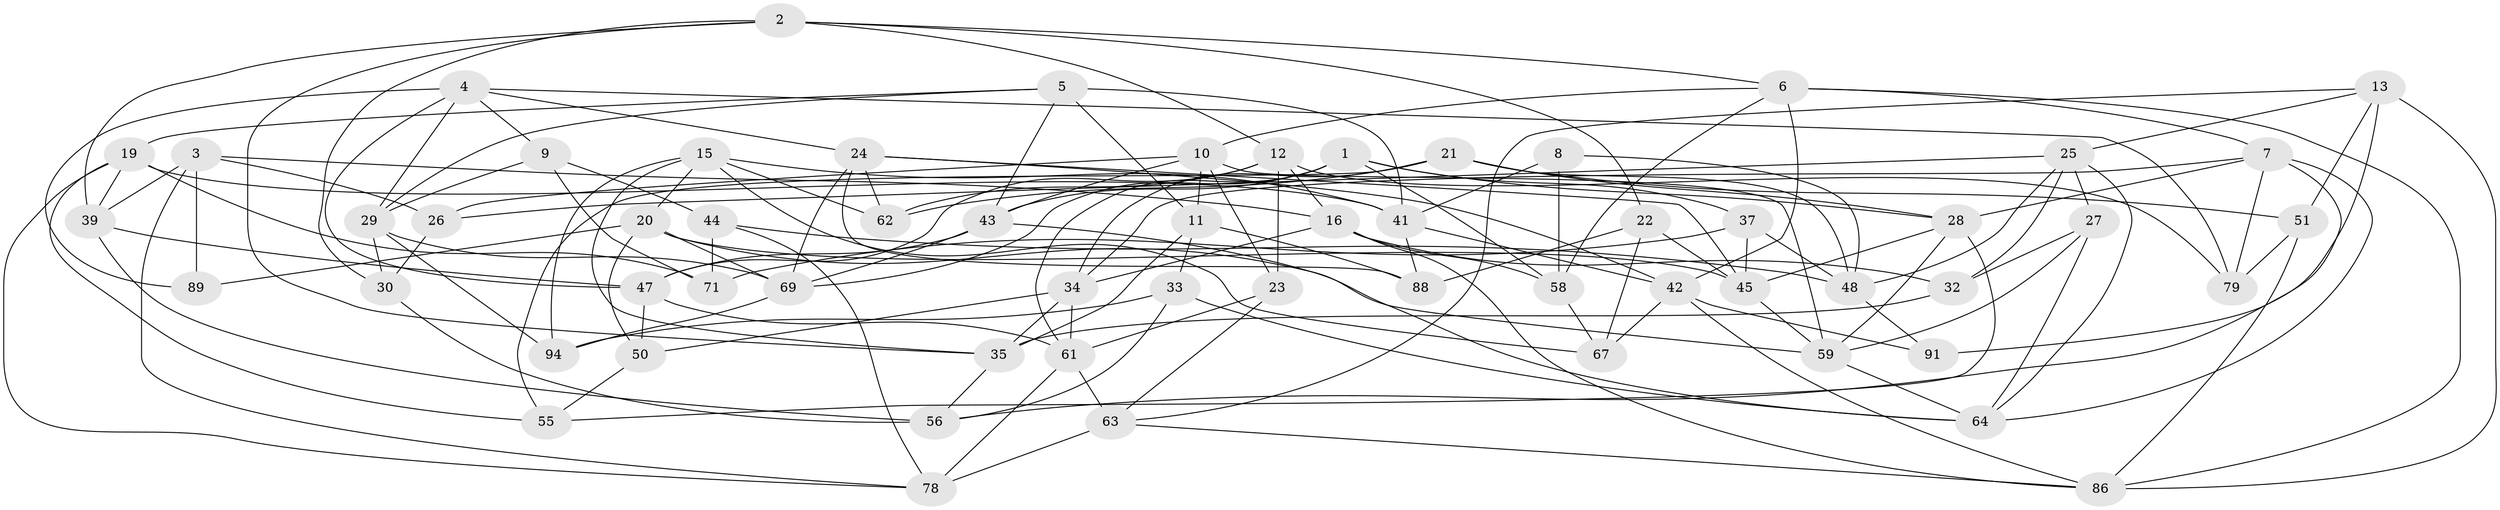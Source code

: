 // Generated by graph-tools (version 1.1) at 2025/24/03/03/25 07:24:22]
// undirected, 60 vertices, 152 edges
graph export_dot {
graph [start="1"]
  node [color=gray90,style=filled];
  1 [super="+36"];
  2 [super="+75"];
  3 [super="+96"];
  4 [super="+49"];
  5 [super="+14"];
  6 [super="+53"];
  7 [super="+17"];
  8;
  9;
  10 [super="+31"];
  11 [super="+81"];
  12 [super="+40"];
  13 [super="+18"];
  15 [super="+46"];
  16 [super="+70"];
  19 [super="+73"];
  20 [super="+95"];
  21 [super="+54"];
  22;
  23;
  24 [super="+80"];
  25 [super="+57"];
  26;
  27;
  28 [super="+87"];
  29 [super="+84"];
  30;
  32;
  33;
  34 [super="+74"];
  35 [super="+38"];
  37;
  39 [super="+98"];
  41 [super="+85"];
  42 [super="+90"];
  43 [super="+76"];
  44;
  45 [super="+60"];
  47 [super="+52"];
  48 [super="+65"];
  50;
  51;
  55;
  56 [super="+68"];
  58 [super="+66"];
  59 [super="+93"];
  61 [super="+97"];
  62;
  63 [super="+83"];
  64 [super="+72"];
  67;
  69 [super="+77"];
  71;
  78 [super="+82"];
  79;
  86 [super="+92"];
  88;
  89;
  91;
  94;
  1 -- 43;
  1 -- 37;
  1 -- 28;
  1 -- 58;
  1 -- 61;
  1 -- 69;
  2 -- 30;
  2 -- 39;
  2 -- 12;
  2 -- 22;
  2 -- 35;
  2 -- 6;
  3 -- 89 [weight=2];
  3 -- 26;
  3 -- 78;
  3 -- 16;
  3 -- 39;
  4 -- 29;
  4 -- 47;
  4 -- 79;
  4 -- 24;
  4 -- 9;
  4 -- 89;
  5 -- 11 [weight=2];
  5 -- 29;
  5 -- 19;
  5 -- 43;
  5 -- 41;
  6 -- 7;
  6 -- 58;
  6 -- 42;
  6 -- 86;
  6 -- 10;
  7 -- 34;
  7 -- 56;
  7 -- 79;
  7 -- 64;
  7 -- 28;
  8 -- 58 [weight=2];
  8 -- 48;
  8 -- 41;
  9 -- 71;
  9 -- 44;
  9 -- 29;
  10 -- 59;
  10 -- 11;
  10 -- 26;
  10 -- 23;
  10 -- 43;
  11 -- 88;
  11 -- 33;
  11 -- 35;
  12 -- 16;
  12 -- 23;
  12 -- 62;
  12 -- 79;
  12 -- 47;
  13 -- 63;
  13 -- 86;
  13 -- 91 [weight=2];
  13 -- 51;
  13 -- 25;
  15 -- 67;
  15 -- 41;
  15 -- 94;
  15 -- 62;
  15 -- 35;
  15 -- 20;
  16 -- 34;
  16 -- 32;
  16 -- 58;
  16 -- 86;
  19 -- 39;
  19 -- 78;
  19 -- 71;
  19 -- 55;
  19 -- 41;
  20 -- 50;
  20 -- 59;
  20 -- 45;
  20 -- 89;
  20 -- 69;
  21 -- 62;
  21 -- 28;
  21 -- 55;
  21 -- 48;
  21 -- 34;
  21 -- 51;
  22 -- 67;
  22 -- 88;
  22 -- 45;
  23 -- 63;
  23 -- 61;
  24 -- 88;
  24 -- 45;
  24 -- 62;
  24 -- 69;
  24 -- 42;
  25 -- 64;
  25 -- 27;
  25 -- 48;
  25 -- 32;
  25 -- 26;
  26 -- 30;
  27 -- 32;
  27 -- 64;
  27 -- 59;
  28 -- 59;
  28 -- 45;
  28 -- 55;
  29 -- 69;
  29 -- 94;
  29 -- 30;
  30 -- 56;
  32 -- 35;
  33 -- 94;
  33 -- 56;
  33 -- 64;
  34 -- 50;
  34 -- 35;
  34 -- 61;
  35 -- 56;
  37 -- 71;
  37 -- 48;
  37 -- 45;
  39 -- 47;
  39 -- 56 [weight=2];
  41 -- 42;
  41 -- 88;
  42 -- 67;
  42 -- 86;
  42 -- 91;
  43 -- 64;
  43 -- 69;
  43 -- 47;
  44 -- 48;
  44 -- 71;
  44 -- 78;
  45 -- 59;
  47 -- 50;
  47 -- 61;
  48 -- 91;
  50 -- 55;
  51 -- 79;
  51 -- 86;
  58 -- 67;
  59 -- 64;
  61 -- 63;
  61 -- 78;
  63 -- 78 [weight=2];
  63 -- 86;
  69 -- 94;
}
